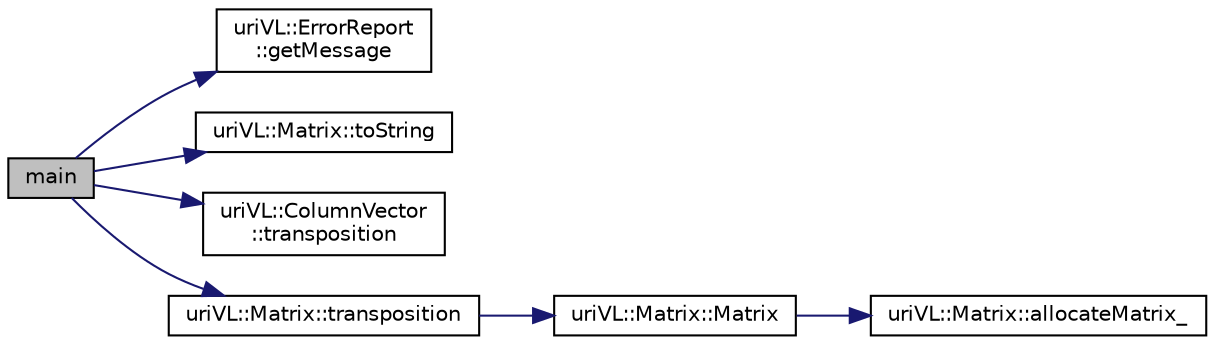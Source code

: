digraph "main"
{
  edge [fontname="Helvetica",fontsize="10",labelfontname="Helvetica",labelfontsize="10"];
  node [fontname="Helvetica",fontsize="10",shape=record];
  rankdir="LR";
  Node1 [label="main",height=0.2,width=0.4,color="black", fillcolor="grey75", style="filled", fontcolor="black"];
  Node1 -> Node2 [color="midnightblue",fontsize="10",style="solid",fontname="Helvetica"];
  Node2 [label="uriVL::ErrorReport\l::getMessage",height=0.2,width=0.4,color="black", fillcolor="white", style="filled",URL="$classuriVL_1_1ErrorReport.html#ab0e9a629dc8d1342f8c6078e5d5b2a1d",tooltip="When you call this, you&#39;re responsible for delete[]&#39;ing the returned pointer. "];
  Node1 -> Node3 [color="midnightblue",fontsize="10",style="solid",fontname="Helvetica"];
  Node3 [label="uriVL::Matrix::toString",height=0.2,width=0.4,color="black", fillcolor="white", style="filled",URL="$classuriVL_1_1Matrix.html#a06a01fbc80edb3ca2444f45d67a8f021",tooltip="This function returns a string corresponding to the matrix using the static delimiting strings for th..."];
  Node1 -> Node4 [color="midnightblue",fontsize="10",style="solid",fontname="Helvetica"];
  Node4 [label="uriVL::ColumnVector\l::transposition",height=0.2,width=0.4,color="black", fillcolor="white", style="filled",URL="$classuriVL_1_1ColumnVector.html#a7a0817de0d38306fbb86d4b7b6f6694a",tooltip="Computes the transpose of this vector, which is a row vector. "];
  Node1 -> Node5 [color="midnightblue",fontsize="10",style="solid",fontname="Helvetica"];
  Node5 [label="uriVL::Matrix::transposition",height=0.2,width=0.4,color="black", fillcolor="white", style="filled",URL="$classuriVL_1_1Matrix.html#ab9d30a614950d698f027708249645a50",tooltip="This function returns a reference to a new Matrix object, the transposition of this matrix..."];
  Node5 -> Node6 [color="midnightblue",fontsize="10",style="solid",fontname="Helvetica"];
  Node6 [label="uriVL::Matrix::Matrix",height=0.2,width=0.4,color="black", fillcolor="white", style="filled",URL="$classuriVL_1_1Matrix.html#a8bd826b4d89d3711ceb055b6d7ca8a34",tooltip="Creates a nbRows x nbCols matrix whose elements have not been initialized. "];
  Node6 -> Node7 [color="midnightblue",fontsize="10",style="solid",fontname="Helvetica"];
  Node7 [label="uriVL::Matrix::allocateMatrix_",height=0.2,width=0.4,color="black", fillcolor="white", style="filled",URL="$classuriVL_1_1Matrix.html#a15b24cfffe59d7bc6f1e8d9e21fb6595",tooltip="Allocates mat_ at the storage dimensions. "];
}
